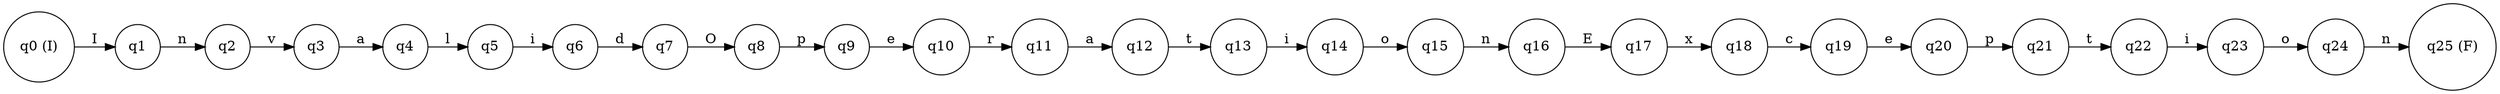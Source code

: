 digraph finite_state_machine {
rankdir=LR;
node [shape = circle];
q0 [label="q0 (I)"];
q1 [label="q1"];
q2 [label="q2"];
q3 [label="q3"];
q4 [label="q4"];
q5 [label="q5"];
q6 [label="q6"];
q7 [label="q7"];
q8 [label="q8"];
q9 [label="q9"];
q10 [label="q10"];
q11 [label="q11"];
q12 [label="q12"];
q13 [label="q13"];
q14 [label="q14"];
q15 [label="q15"];
q16 [label="q16"];
q17 [label="q17"];
q18 [label="q18"];
q19 [label="q19"];
q20 [label="q20"];
q21 [label="q21"];
q22 [label="q22"];
q23 [label="q23"];
q24 [label="q24"];
q25 [label="q25 (F)"];
q0 -> q1 [label="I"];
q1 -> q2 [label="n"];
q2 -> q3 [label="v"];
q3 -> q4 [label="a"];
q4 -> q5 [label="l"];
q5 -> q6 [label="i"];
q6 -> q7 [label="d"];
q7 -> q8 [label="O"];
q8 -> q9 [label="p"];
q9 -> q10 [label="e"];
q10 -> q11 [label="r"];
q11 -> q12 [label="a"];
q12 -> q13 [label="t"];
q13 -> q14 [label="i"];
q14 -> q15 [label="o"];
q15 -> q16 [label="n"];
q16 -> q17 [label="E"];
q17 -> q18 [label="x"];
q18 -> q19 [label="c"];
q19 -> q20 [label="e"];
q20 -> q21 [label="p"];
q21 -> q22 [label="t"];
q22 -> q23 [label="i"];
q23 -> q24 [label="o"];
q24 -> q25 [label="n"];
}